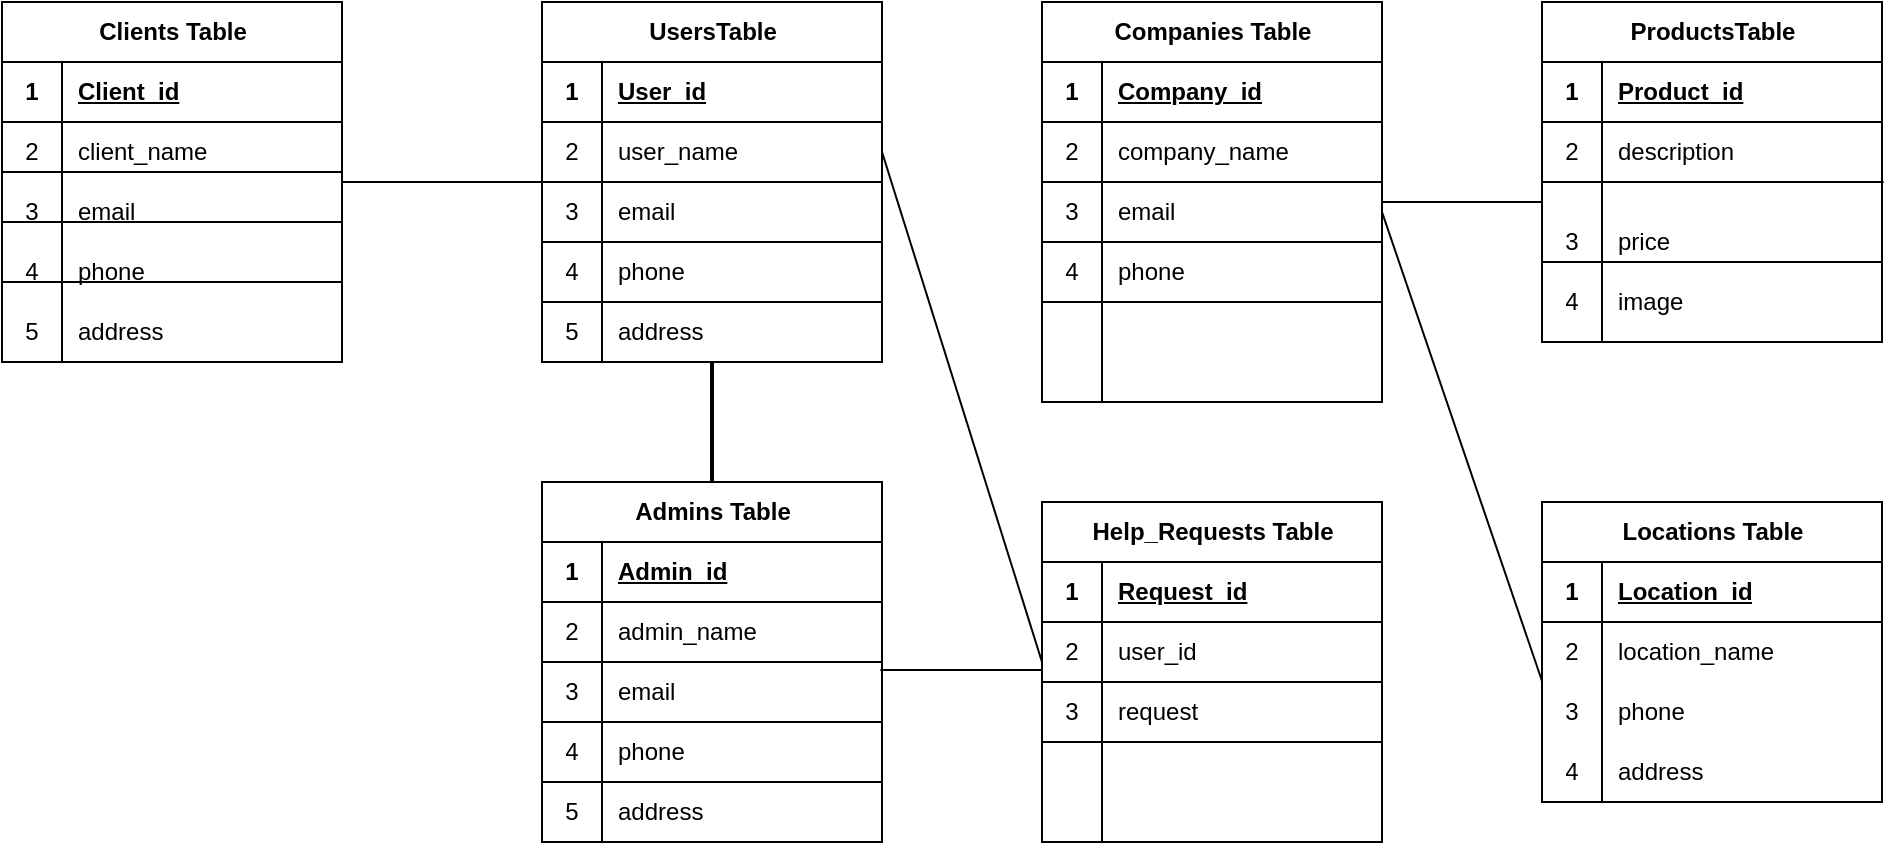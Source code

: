<mxfile version="22.0.6" type="github">
  <diagram name="Страница — 1" id="UY4zpaeCO8SnralFT94q">
    <mxGraphModel dx="1313" dy="749" grid="1" gridSize="10" guides="1" tooltips="1" connect="1" arrows="1" fold="1" page="1" pageScale="1" pageWidth="827" pageHeight="1169" math="0" shadow="0">
      <root>
        <mxCell id="0" />
        <mxCell id="1" parent="0" />
        <mxCell id="X1cBMWsxXET-XIEoxgy_-2" value="Clients Table" style="shape=table;startSize=30;container=1;collapsible=1;childLayout=tableLayout;fixedRows=1;rowLines=0;fontStyle=1;align=center;resizeLast=1;html=1;" parent="1" vertex="1">
          <mxGeometry x="90" y="120" width="170" height="180" as="geometry" />
        </mxCell>
        <mxCell id="X1cBMWsxXET-XIEoxgy_-3" value="" style="shape=tableRow;horizontal=0;startSize=0;swimlaneHead=0;swimlaneBody=0;fillColor=none;collapsible=0;dropTarget=0;points=[[0,0.5],[1,0.5]];portConstraint=eastwest;top=0;left=0;right=0;bottom=1;" parent="X1cBMWsxXET-XIEoxgy_-2" vertex="1">
          <mxGeometry y="30" width="170" height="30" as="geometry" />
        </mxCell>
        <mxCell id="X1cBMWsxXET-XIEoxgy_-4" value="1" style="shape=partialRectangle;connectable=0;fillColor=none;top=0;left=0;bottom=0;right=0;fontStyle=1;overflow=hidden;whiteSpace=wrap;html=1;" parent="X1cBMWsxXET-XIEoxgy_-3" vertex="1">
          <mxGeometry width="30" height="30" as="geometry">
            <mxRectangle width="30" height="30" as="alternateBounds" />
          </mxGeometry>
        </mxCell>
        <mxCell id="X1cBMWsxXET-XIEoxgy_-5" value="Client_id" style="shape=partialRectangle;connectable=0;fillColor=none;top=0;left=0;bottom=0;right=0;align=left;spacingLeft=6;fontStyle=5;overflow=hidden;whiteSpace=wrap;html=1;" parent="X1cBMWsxXET-XIEoxgy_-3" vertex="1">
          <mxGeometry x="30" width="140" height="30" as="geometry">
            <mxRectangle width="140" height="30" as="alternateBounds" />
          </mxGeometry>
        </mxCell>
        <mxCell id="X1cBMWsxXET-XIEoxgy_-6" value="" style="shape=tableRow;horizontal=0;startSize=0;swimlaneHead=0;swimlaneBody=0;fillColor=none;collapsible=0;dropTarget=0;points=[[0,0.5],[1,0.5]];portConstraint=eastwest;top=0;left=0;right=0;bottom=0;" parent="X1cBMWsxXET-XIEoxgy_-2" vertex="1">
          <mxGeometry y="60" width="170" height="30" as="geometry" />
        </mxCell>
        <mxCell id="X1cBMWsxXET-XIEoxgy_-7" value="2" style="shape=partialRectangle;connectable=0;fillColor=none;top=0;left=0;bottom=0;right=0;editable=1;overflow=hidden;whiteSpace=wrap;html=1;" parent="X1cBMWsxXET-XIEoxgy_-6" vertex="1">
          <mxGeometry width="30" height="30" as="geometry">
            <mxRectangle width="30" height="30" as="alternateBounds" />
          </mxGeometry>
        </mxCell>
        <mxCell id="X1cBMWsxXET-XIEoxgy_-8" value="client_name" style="shape=partialRectangle;connectable=0;fillColor=none;top=0;left=0;bottom=0;right=0;align=left;spacingLeft=6;overflow=hidden;whiteSpace=wrap;html=1;" parent="X1cBMWsxXET-XIEoxgy_-6" vertex="1">
          <mxGeometry x="30" width="140" height="30" as="geometry">
            <mxRectangle width="140" height="30" as="alternateBounds" />
          </mxGeometry>
        </mxCell>
        <mxCell id="X1cBMWsxXET-XIEoxgy_-9" value="" style="shape=tableRow;horizontal=0;startSize=0;swimlaneHead=0;swimlaneBody=0;fillColor=none;collapsible=0;dropTarget=0;points=[[0,0.5],[1,0.5]];portConstraint=eastwest;top=0;left=0;right=0;bottom=0;" parent="X1cBMWsxXET-XIEoxgy_-2" vertex="1">
          <mxGeometry y="90" width="170" height="30" as="geometry" />
        </mxCell>
        <mxCell id="X1cBMWsxXET-XIEoxgy_-10" value="3" style="shape=partialRectangle;connectable=0;fillColor=none;top=0;left=0;bottom=0;right=0;editable=1;overflow=hidden;whiteSpace=wrap;html=1;" parent="X1cBMWsxXET-XIEoxgy_-9" vertex="1">
          <mxGeometry width="30" height="30" as="geometry">
            <mxRectangle width="30" height="30" as="alternateBounds" />
          </mxGeometry>
        </mxCell>
        <mxCell id="X1cBMWsxXET-XIEoxgy_-11" value="email" style="shape=partialRectangle;connectable=0;fillColor=none;top=0;left=0;bottom=0;right=0;align=left;spacingLeft=6;overflow=hidden;whiteSpace=wrap;html=1;" parent="X1cBMWsxXET-XIEoxgy_-9" vertex="1">
          <mxGeometry x="30" width="140" height="30" as="geometry">
            <mxRectangle width="140" height="30" as="alternateBounds" />
          </mxGeometry>
        </mxCell>
        <mxCell id="X1cBMWsxXET-XIEoxgy_-12" value="" style="shape=tableRow;horizontal=0;startSize=0;swimlaneHead=0;swimlaneBody=0;fillColor=none;collapsible=0;dropTarget=0;points=[[0,0.5],[1,0.5]];portConstraint=eastwest;top=0;left=0;right=0;bottom=0;" parent="X1cBMWsxXET-XIEoxgy_-2" vertex="1">
          <mxGeometry y="120" width="170" height="30" as="geometry" />
        </mxCell>
        <mxCell id="X1cBMWsxXET-XIEoxgy_-13" value="4" style="shape=partialRectangle;connectable=0;fillColor=none;top=0;left=0;bottom=0;right=0;editable=1;overflow=hidden;whiteSpace=wrap;html=1;" parent="X1cBMWsxXET-XIEoxgy_-12" vertex="1">
          <mxGeometry width="30" height="30" as="geometry">
            <mxRectangle width="30" height="30" as="alternateBounds" />
          </mxGeometry>
        </mxCell>
        <mxCell id="X1cBMWsxXET-XIEoxgy_-14" value="phone" style="shape=partialRectangle;connectable=0;fillColor=none;top=0;left=0;bottom=0;right=0;align=left;spacingLeft=6;overflow=hidden;whiteSpace=wrap;html=1;" parent="X1cBMWsxXET-XIEoxgy_-12" vertex="1">
          <mxGeometry x="30" width="140" height="30" as="geometry">
            <mxRectangle width="140" height="30" as="alternateBounds" />
          </mxGeometry>
        </mxCell>
        <mxCell id="X1cBMWsxXET-XIEoxgy_-27" value="" style="shape=tableRow;horizontal=0;startSize=0;swimlaneHead=0;swimlaneBody=0;fillColor=none;collapsible=0;dropTarget=0;points=[[0,0.5],[1,0.5]];portConstraint=eastwest;top=0;left=0;right=0;bottom=0;" parent="X1cBMWsxXET-XIEoxgy_-2" vertex="1">
          <mxGeometry y="150" width="170" height="30" as="geometry" />
        </mxCell>
        <mxCell id="X1cBMWsxXET-XIEoxgy_-28" value="5" style="shape=partialRectangle;connectable=0;fillColor=none;top=0;left=0;bottom=0;right=0;editable=1;overflow=hidden;whiteSpace=wrap;html=1;" parent="X1cBMWsxXET-XIEoxgy_-27" vertex="1">
          <mxGeometry width="30" height="30" as="geometry">
            <mxRectangle width="30" height="30" as="alternateBounds" />
          </mxGeometry>
        </mxCell>
        <mxCell id="X1cBMWsxXET-XIEoxgy_-29" value="address" style="shape=partialRectangle;connectable=0;fillColor=none;top=0;left=0;bottom=0;right=0;align=left;spacingLeft=6;overflow=hidden;whiteSpace=wrap;html=1;" parent="X1cBMWsxXET-XIEoxgy_-27" vertex="1">
          <mxGeometry x="30" width="140" height="30" as="geometry">
            <mxRectangle width="140" height="30" as="alternateBounds" />
          </mxGeometry>
        </mxCell>
        <mxCell id="X1cBMWsxXET-XIEoxgy_-15" value="" style="line;strokeWidth=1;rotatable=0;dashed=0;labelPosition=right;align=left;verticalAlign=middle;spacingTop=0;spacingLeft=6;points=[];portConstraint=eastwest;" parent="1" vertex="1">
          <mxGeometry x="90" y="200" width="170" height="10" as="geometry" />
        </mxCell>
        <mxCell id="X1cBMWsxXET-XIEoxgy_-23" value="" style="endArrow=none;html=1;rounded=0;" parent="1" edge="1">
          <mxGeometry relative="1" as="geometry">
            <mxPoint x="90" y="230" as="sourcePoint" />
            <mxPoint x="260" y="230" as="targetPoint" />
          </mxGeometry>
        </mxCell>
        <mxCell id="X1cBMWsxXET-XIEoxgy_-25" value="" style="endArrow=none;html=1;rounded=0;" parent="1" edge="1">
          <mxGeometry relative="1" as="geometry">
            <mxPoint x="90" y="260" as="sourcePoint" />
            <mxPoint x="260" y="260" as="targetPoint" />
          </mxGeometry>
        </mxCell>
        <mxCell id="X1cBMWsxXET-XIEoxgy_-30" value="UsersTable" style="shape=table;startSize=30;container=1;collapsible=1;childLayout=tableLayout;fixedRows=1;rowLines=0;fontStyle=1;align=center;resizeLast=1;html=1;" parent="1" vertex="1">
          <mxGeometry x="360" y="120" width="170" height="180" as="geometry" />
        </mxCell>
        <mxCell id="X1cBMWsxXET-XIEoxgy_-31" value="" style="shape=tableRow;horizontal=0;startSize=0;swimlaneHead=0;swimlaneBody=0;fillColor=none;collapsible=0;dropTarget=0;points=[[0,0.5],[1,0.5]];portConstraint=eastwest;top=0;left=0;right=0;bottom=1;" parent="X1cBMWsxXET-XIEoxgy_-30" vertex="1">
          <mxGeometry y="30" width="170" height="30" as="geometry" />
        </mxCell>
        <mxCell id="X1cBMWsxXET-XIEoxgy_-32" value="1" style="shape=partialRectangle;connectable=0;fillColor=none;top=0;left=0;bottom=0;right=0;fontStyle=1;overflow=hidden;whiteSpace=wrap;html=1;" parent="X1cBMWsxXET-XIEoxgy_-31" vertex="1">
          <mxGeometry width="30" height="30" as="geometry">
            <mxRectangle width="30" height="30" as="alternateBounds" />
          </mxGeometry>
        </mxCell>
        <mxCell id="X1cBMWsxXET-XIEoxgy_-33" value="User_id" style="shape=partialRectangle;connectable=0;fillColor=none;top=0;left=0;bottom=0;right=0;align=left;spacingLeft=6;fontStyle=5;overflow=hidden;whiteSpace=wrap;html=1;" parent="X1cBMWsxXET-XIEoxgy_-31" vertex="1">
          <mxGeometry x="30" width="140" height="30" as="geometry">
            <mxRectangle width="140" height="30" as="alternateBounds" />
          </mxGeometry>
        </mxCell>
        <mxCell id="X1cBMWsxXET-XIEoxgy_-34" value="" style="shape=tableRow;horizontal=0;startSize=0;swimlaneHead=0;swimlaneBody=0;fillColor=none;collapsible=0;dropTarget=0;points=[[0,0.5],[1,0.5]];portConstraint=eastwest;top=0;left=0;right=0;bottom=0;" parent="X1cBMWsxXET-XIEoxgy_-30" vertex="1">
          <mxGeometry y="60" width="170" height="30" as="geometry" />
        </mxCell>
        <mxCell id="X1cBMWsxXET-XIEoxgy_-35" value="2" style="shape=partialRectangle;connectable=0;fillColor=none;top=0;left=0;bottom=0;right=0;editable=1;overflow=hidden;whiteSpace=wrap;html=1;" parent="X1cBMWsxXET-XIEoxgy_-34" vertex="1">
          <mxGeometry width="30" height="30" as="geometry">
            <mxRectangle width="30" height="30" as="alternateBounds" />
          </mxGeometry>
        </mxCell>
        <mxCell id="X1cBMWsxXET-XIEoxgy_-36" value="user_name" style="shape=partialRectangle;connectable=0;fillColor=none;top=0;left=0;bottom=0;right=0;align=left;spacingLeft=6;overflow=hidden;whiteSpace=wrap;html=1;" parent="X1cBMWsxXET-XIEoxgy_-34" vertex="1">
          <mxGeometry x="30" width="140" height="30" as="geometry">
            <mxRectangle width="140" height="30" as="alternateBounds" />
          </mxGeometry>
        </mxCell>
        <mxCell id="X1cBMWsxXET-XIEoxgy_-37" value="" style="shape=tableRow;horizontal=0;startSize=0;swimlaneHead=0;swimlaneBody=0;fillColor=none;collapsible=0;dropTarget=0;points=[[0,0.5],[1,0.5]];portConstraint=eastwest;top=0;left=0;right=0;bottom=0;" parent="X1cBMWsxXET-XIEoxgy_-30" vertex="1">
          <mxGeometry y="90" width="170" height="30" as="geometry" />
        </mxCell>
        <mxCell id="X1cBMWsxXET-XIEoxgy_-38" value="3" style="shape=partialRectangle;connectable=0;fillColor=none;top=0;left=0;bottom=0;right=0;editable=1;overflow=hidden;whiteSpace=wrap;html=1;" parent="X1cBMWsxXET-XIEoxgy_-37" vertex="1">
          <mxGeometry width="30" height="30" as="geometry">
            <mxRectangle width="30" height="30" as="alternateBounds" />
          </mxGeometry>
        </mxCell>
        <mxCell id="X1cBMWsxXET-XIEoxgy_-39" value="email" style="shape=partialRectangle;connectable=0;fillColor=none;top=0;left=0;bottom=0;right=0;align=left;spacingLeft=6;overflow=hidden;whiteSpace=wrap;html=1;" parent="X1cBMWsxXET-XIEoxgy_-37" vertex="1">
          <mxGeometry x="30" width="140" height="30" as="geometry">
            <mxRectangle width="140" height="30" as="alternateBounds" />
          </mxGeometry>
        </mxCell>
        <mxCell id="X1cBMWsxXET-XIEoxgy_-40" value="" style="shape=tableRow;horizontal=0;startSize=0;swimlaneHead=0;swimlaneBody=0;fillColor=none;collapsible=0;dropTarget=0;points=[[0,0.5],[1,0.5]];portConstraint=eastwest;top=0;left=0;right=0;bottom=0;" parent="X1cBMWsxXET-XIEoxgy_-30" vertex="1">
          <mxGeometry y="120" width="170" height="30" as="geometry" />
        </mxCell>
        <mxCell id="X1cBMWsxXET-XIEoxgy_-41" value="4" style="shape=partialRectangle;connectable=0;fillColor=none;top=0;left=0;bottom=0;right=0;editable=1;overflow=hidden;whiteSpace=wrap;html=1;" parent="X1cBMWsxXET-XIEoxgy_-40" vertex="1">
          <mxGeometry width="30" height="30" as="geometry">
            <mxRectangle width="30" height="30" as="alternateBounds" />
          </mxGeometry>
        </mxCell>
        <mxCell id="X1cBMWsxXET-XIEoxgy_-42" value="phone" style="shape=partialRectangle;connectable=0;fillColor=none;top=0;left=0;bottom=0;right=0;align=left;spacingLeft=6;overflow=hidden;whiteSpace=wrap;html=1;" parent="X1cBMWsxXET-XIEoxgy_-40" vertex="1">
          <mxGeometry x="30" width="140" height="30" as="geometry">
            <mxRectangle width="140" height="30" as="alternateBounds" />
          </mxGeometry>
        </mxCell>
        <mxCell id="X1cBMWsxXET-XIEoxgy_-43" value="" style="shape=tableRow;horizontal=0;startSize=0;swimlaneHead=0;swimlaneBody=0;fillColor=none;collapsible=0;dropTarget=0;points=[[0,0.5],[1,0.5]];portConstraint=eastwest;top=0;left=0;right=0;bottom=0;" parent="X1cBMWsxXET-XIEoxgy_-30" vertex="1">
          <mxGeometry y="150" width="170" height="30" as="geometry" />
        </mxCell>
        <mxCell id="X1cBMWsxXET-XIEoxgy_-44" value="5" style="shape=partialRectangle;connectable=0;fillColor=none;top=0;left=0;bottom=0;right=0;editable=1;overflow=hidden;whiteSpace=wrap;html=1;" parent="X1cBMWsxXET-XIEoxgy_-43" vertex="1">
          <mxGeometry width="30" height="30" as="geometry">
            <mxRectangle width="30" height="30" as="alternateBounds" />
          </mxGeometry>
        </mxCell>
        <mxCell id="X1cBMWsxXET-XIEoxgy_-45" value="address" style="shape=partialRectangle;connectable=0;fillColor=none;top=0;left=0;bottom=0;right=0;align=left;spacingLeft=6;overflow=hidden;whiteSpace=wrap;html=1;" parent="X1cBMWsxXET-XIEoxgy_-43" vertex="1">
          <mxGeometry x="30" width="140" height="30" as="geometry">
            <mxRectangle width="140" height="30" as="alternateBounds" />
          </mxGeometry>
        </mxCell>
        <mxCell id="X1cBMWsxXET-XIEoxgy_-46" value="" style="line;strokeWidth=1;rotatable=0;dashed=0;labelPosition=right;align=left;verticalAlign=middle;spacingTop=0;spacingLeft=6;points=[];portConstraint=eastwest;" parent="1" vertex="1">
          <mxGeometry x="360" y="205" width="170" height="10" as="geometry" />
        </mxCell>
        <mxCell id="X1cBMWsxXET-XIEoxgy_-47" value="" style="endArrow=none;html=1;rounded=0;" parent="1" edge="1">
          <mxGeometry relative="1" as="geometry">
            <mxPoint x="360" y="240" as="sourcePoint" />
            <mxPoint x="530" y="240" as="targetPoint" />
          </mxGeometry>
        </mxCell>
        <mxCell id="X1cBMWsxXET-XIEoxgy_-48" value="" style="endArrow=none;html=1;rounded=0;" parent="1" edge="1">
          <mxGeometry relative="1" as="geometry">
            <mxPoint x="360" y="270" as="sourcePoint" />
            <mxPoint x="530" y="270" as="targetPoint" />
          </mxGeometry>
        </mxCell>
        <mxCell id="X1cBMWsxXET-XIEoxgy_-51" value="Companies Table" style="shape=table;startSize=30;container=1;collapsible=1;childLayout=tableLayout;fixedRows=1;rowLines=0;fontStyle=1;align=center;resizeLast=1;html=1;" parent="1" vertex="1">
          <mxGeometry x="610" y="120" width="170" height="200" as="geometry" />
        </mxCell>
        <mxCell id="X1cBMWsxXET-XIEoxgy_-52" value="" style="shape=tableRow;horizontal=0;startSize=0;swimlaneHead=0;swimlaneBody=0;fillColor=none;collapsible=0;dropTarget=0;points=[[0,0.5],[1,0.5]];portConstraint=eastwest;top=0;left=0;right=0;bottom=1;" parent="X1cBMWsxXET-XIEoxgy_-51" vertex="1">
          <mxGeometry y="30" width="170" height="30" as="geometry" />
        </mxCell>
        <mxCell id="X1cBMWsxXET-XIEoxgy_-53" value="1" style="shape=partialRectangle;connectable=0;fillColor=none;top=0;left=0;bottom=0;right=0;fontStyle=1;overflow=hidden;whiteSpace=wrap;html=1;" parent="X1cBMWsxXET-XIEoxgy_-52" vertex="1">
          <mxGeometry width="30" height="30" as="geometry">
            <mxRectangle width="30" height="30" as="alternateBounds" />
          </mxGeometry>
        </mxCell>
        <mxCell id="X1cBMWsxXET-XIEoxgy_-54" value="Company_id" style="shape=partialRectangle;connectable=0;fillColor=none;top=0;left=0;bottom=0;right=0;align=left;spacingLeft=6;fontStyle=5;overflow=hidden;whiteSpace=wrap;html=1;" parent="X1cBMWsxXET-XIEoxgy_-52" vertex="1">
          <mxGeometry x="30" width="140" height="30" as="geometry">
            <mxRectangle width="140" height="30" as="alternateBounds" />
          </mxGeometry>
        </mxCell>
        <mxCell id="X1cBMWsxXET-XIEoxgy_-55" value="" style="shape=tableRow;horizontal=0;startSize=0;swimlaneHead=0;swimlaneBody=0;fillColor=none;collapsible=0;dropTarget=0;points=[[0,0.5],[1,0.5]];portConstraint=eastwest;top=0;left=0;right=0;bottom=0;" parent="X1cBMWsxXET-XIEoxgy_-51" vertex="1">
          <mxGeometry y="60" width="170" height="30" as="geometry" />
        </mxCell>
        <mxCell id="X1cBMWsxXET-XIEoxgy_-56" value="2" style="shape=partialRectangle;connectable=0;fillColor=none;top=0;left=0;bottom=0;right=0;editable=1;overflow=hidden;whiteSpace=wrap;html=1;" parent="X1cBMWsxXET-XIEoxgy_-55" vertex="1">
          <mxGeometry width="30" height="30" as="geometry">
            <mxRectangle width="30" height="30" as="alternateBounds" />
          </mxGeometry>
        </mxCell>
        <mxCell id="X1cBMWsxXET-XIEoxgy_-57" value="company_name" style="shape=partialRectangle;connectable=0;fillColor=none;top=0;left=0;bottom=0;right=0;align=left;spacingLeft=6;overflow=hidden;whiteSpace=wrap;html=1;" parent="X1cBMWsxXET-XIEoxgy_-55" vertex="1">
          <mxGeometry x="30" width="140" height="30" as="geometry">
            <mxRectangle width="140" height="30" as="alternateBounds" />
          </mxGeometry>
        </mxCell>
        <mxCell id="X1cBMWsxXET-XIEoxgy_-58" value="" style="shape=tableRow;horizontal=0;startSize=0;swimlaneHead=0;swimlaneBody=0;fillColor=none;collapsible=0;dropTarget=0;points=[[0,0.5],[1,0.5]];portConstraint=eastwest;top=0;left=0;right=0;bottom=0;" parent="X1cBMWsxXET-XIEoxgy_-51" vertex="1">
          <mxGeometry y="90" width="170" height="30" as="geometry" />
        </mxCell>
        <mxCell id="X1cBMWsxXET-XIEoxgy_-59" value="3" style="shape=partialRectangle;connectable=0;fillColor=none;top=0;left=0;bottom=0;right=0;editable=1;overflow=hidden;whiteSpace=wrap;html=1;" parent="X1cBMWsxXET-XIEoxgy_-58" vertex="1">
          <mxGeometry width="30" height="30" as="geometry">
            <mxRectangle width="30" height="30" as="alternateBounds" />
          </mxGeometry>
        </mxCell>
        <mxCell id="X1cBMWsxXET-XIEoxgy_-60" value="email" style="shape=partialRectangle;connectable=0;fillColor=none;top=0;left=0;bottom=0;right=0;align=left;spacingLeft=6;overflow=hidden;whiteSpace=wrap;html=1;" parent="X1cBMWsxXET-XIEoxgy_-58" vertex="1">
          <mxGeometry x="30" width="140" height="30" as="geometry">
            <mxRectangle width="140" height="30" as="alternateBounds" />
          </mxGeometry>
        </mxCell>
        <mxCell id="X1cBMWsxXET-XIEoxgy_-61" value="" style="shape=tableRow;horizontal=0;startSize=0;swimlaneHead=0;swimlaneBody=0;fillColor=none;collapsible=0;dropTarget=0;points=[[0,0.5],[1,0.5]];portConstraint=eastwest;top=0;left=0;right=0;bottom=0;" parent="X1cBMWsxXET-XIEoxgy_-51" vertex="1">
          <mxGeometry y="120" width="170" height="30" as="geometry" />
        </mxCell>
        <mxCell id="X1cBMWsxXET-XIEoxgy_-62" value="4" style="shape=partialRectangle;connectable=0;fillColor=none;top=0;left=0;bottom=0;right=0;editable=1;overflow=hidden;whiteSpace=wrap;html=1;" parent="X1cBMWsxXET-XIEoxgy_-61" vertex="1">
          <mxGeometry width="30" height="30" as="geometry">
            <mxRectangle width="30" height="30" as="alternateBounds" />
          </mxGeometry>
        </mxCell>
        <mxCell id="X1cBMWsxXET-XIEoxgy_-63" value="phone" style="shape=partialRectangle;connectable=0;fillColor=none;top=0;left=0;bottom=0;right=0;align=left;spacingLeft=6;overflow=hidden;whiteSpace=wrap;html=1;" parent="X1cBMWsxXET-XIEoxgy_-61" vertex="1">
          <mxGeometry x="30" width="140" height="30" as="geometry">
            <mxRectangle width="140" height="30" as="alternateBounds" />
          </mxGeometry>
        </mxCell>
        <mxCell id="X1cBMWsxXET-XIEoxgy_-64" value="" style="shape=tableRow;horizontal=0;startSize=0;swimlaneHead=0;swimlaneBody=0;fillColor=none;collapsible=0;dropTarget=0;points=[[0,0.5],[1,0.5]];portConstraint=eastwest;top=0;left=0;right=0;bottom=0;" parent="X1cBMWsxXET-XIEoxgy_-51" vertex="1">
          <mxGeometry y="150" width="170" height="30" as="geometry" />
        </mxCell>
        <mxCell id="X1cBMWsxXET-XIEoxgy_-65" value="" style="shape=partialRectangle;connectable=0;fillColor=none;top=0;left=0;bottom=0;right=0;editable=1;overflow=hidden;whiteSpace=wrap;html=1;" parent="X1cBMWsxXET-XIEoxgy_-64" vertex="1">
          <mxGeometry width="30" height="30" as="geometry">
            <mxRectangle width="30" height="30" as="alternateBounds" />
          </mxGeometry>
        </mxCell>
        <mxCell id="X1cBMWsxXET-XIEoxgy_-66" value="" style="shape=partialRectangle;connectable=0;fillColor=none;top=0;left=0;bottom=0;right=0;align=left;spacingLeft=6;overflow=hidden;whiteSpace=wrap;html=1;" parent="X1cBMWsxXET-XIEoxgy_-64" vertex="1">
          <mxGeometry x="30" width="140" height="30" as="geometry">
            <mxRectangle width="140" height="30" as="alternateBounds" />
          </mxGeometry>
        </mxCell>
        <mxCell id="X1cBMWsxXET-XIEoxgy_-117" value="" style="shape=tableRow;horizontal=0;startSize=0;swimlaneHead=0;swimlaneBody=0;fillColor=none;collapsible=0;dropTarget=0;points=[[0,0.5],[1,0.5]];portConstraint=eastwest;top=0;left=0;right=0;bottom=0;" parent="X1cBMWsxXET-XIEoxgy_-51" vertex="1">
          <mxGeometry y="180" width="170" height="20" as="geometry" />
        </mxCell>
        <mxCell id="X1cBMWsxXET-XIEoxgy_-118" value="" style="shape=partialRectangle;connectable=0;fillColor=none;top=0;left=0;bottom=0;right=0;editable=1;overflow=hidden;whiteSpace=wrap;html=1;" parent="X1cBMWsxXET-XIEoxgy_-117" vertex="1">
          <mxGeometry width="30" height="20" as="geometry">
            <mxRectangle width="30" height="20" as="alternateBounds" />
          </mxGeometry>
        </mxCell>
        <mxCell id="X1cBMWsxXET-XIEoxgy_-119" value="" style="shape=partialRectangle;connectable=0;fillColor=none;top=0;left=0;bottom=0;right=0;align=left;spacingLeft=6;overflow=hidden;whiteSpace=wrap;html=1;" parent="X1cBMWsxXET-XIEoxgy_-117" vertex="1">
          <mxGeometry x="30" width="140" height="20" as="geometry">
            <mxRectangle width="140" height="20" as="alternateBounds" />
          </mxGeometry>
        </mxCell>
        <mxCell id="X1cBMWsxXET-XIEoxgy_-67" value="" style="line;strokeWidth=1;rotatable=0;dashed=0;labelPosition=right;align=left;verticalAlign=middle;spacingTop=0;spacingLeft=6;points=[];portConstraint=eastwest;" parent="1" vertex="1">
          <mxGeometry x="610" y="205" width="170" height="10" as="geometry" />
        </mxCell>
        <mxCell id="X1cBMWsxXET-XIEoxgy_-68" value="" style="endArrow=none;html=1;rounded=0;" parent="1" edge="1">
          <mxGeometry relative="1" as="geometry">
            <mxPoint x="610" y="240" as="sourcePoint" />
            <mxPoint x="780" y="240" as="targetPoint" />
          </mxGeometry>
        </mxCell>
        <mxCell id="X1cBMWsxXET-XIEoxgy_-69" value="" style="endArrow=none;html=1;rounded=0;" parent="1" edge="1">
          <mxGeometry relative="1" as="geometry">
            <mxPoint x="610" y="270" as="sourcePoint" />
            <mxPoint x="780" y="270" as="targetPoint" />
          </mxGeometry>
        </mxCell>
        <mxCell id="X1cBMWsxXET-XIEoxgy_-128" value="Admins Table" style="shape=table;startSize=30;container=1;collapsible=1;childLayout=tableLayout;fixedRows=1;rowLines=0;fontStyle=1;align=center;resizeLast=1;html=1;" parent="1" vertex="1">
          <mxGeometry x="360" y="360" width="170" height="180" as="geometry" />
        </mxCell>
        <mxCell id="X1cBMWsxXET-XIEoxgy_-129" value="" style="shape=tableRow;horizontal=0;startSize=0;swimlaneHead=0;swimlaneBody=0;fillColor=none;collapsible=0;dropTarget=0;points=[[0,0.5],[1,0.5]];portConstraint=eastwest;top=0;left=0;right=0;bottom=1;" parent="X1cBMWsxXET-XIEoxgy_-128" vertex="1">
          <mxGeometry y="30" width="170" height="30" as="geometry" />
        </mxCell>
        <mxCell id="X1cBMWsxXET-XIEoxgy_-130" value="1" style="shape=partialRectangle;connectable=0;fillColor=none;top=0;left=0;bottom=0;right=0;fontStyle=1;overflow=hidden;whiteSpace=wrap;html=1;" parent="X1cBMWsxXET-XIEoxgy_-129" vertex="1">
          <mxGeometry width="30" height="30" as="geometry">
            <mxRectangle width="30" height="30" as="alternateBounds" />
          </mxGeometry>
        </mxCell>
        <mxCell id="X1cBMWsxXET-XIEoxgy_-131" value="Admin_id" style="shape=partialRectangle;connectable=0;fillColor=none;top=0;left=0;bottom=0;right=0;align=left;spacingLeft=6;fontStyle=5;overflow=hidden;whiteSpace=wrap;html=1;" parent="X1cBMWsxXET-XIEoxgy_-129" vertex="1">
          <mxGeometry x="30" width="140" height="30" as="geometry">
            <mxRectangle width="140" height="30" as="alternateBounds" />
          </mxGeometry>
        </mxCell>
        <mxCell id="X1cBMWsxXET-XIEoxgy_-132" value="" style="shape=tableRow;horizontal=0;startSize=0;swimlaneHead=0;swimlaneBody=0;fillColor=none;collapsible=0;dropTarget=0;points=[[0,0.5],[1,0.5]];portConstraint=eastwest;top=0;left=0;right=0;bottom=0;" parent="X1cBMWsxXET-XIEoxgy_-128" vertex="1">
          <mxGeometry y="60" width="170" height="30" as="geometry" />
        </mxCell>
        <mxCell id="X1cBMWsxXET-XIEoxgy_-133" value="2" style="shape=partialRectangle;connectable=0;fillColor=none;top=0;left=0;bottom=0;right=0;editable=1;overflow=hidden;whiteSpace=wrap;html=1;" parent="X1cBMWsxXET-XIEoxgy_-132" vertex="1">
          <mxGeometry width="30" height="30" as="geometry">
            <mxRectangle width="30" height="30" as="alternateBounds" />
          </mxGeometry>
        </mxCell>
        <mxCell id="X1cBMWsxXET-XIEoxgy_-134" value="admin_name" style="shape=partialRectangle;connectable=0;fillColor=none;top=0;left=0;bottom=0;right=0;align=left;spacingLeft=6;overflow=hidden;whiteSpace=wrap;html=1;" parent="X1cBMWsxXET-XIEoxgy_-132" vertex="1">
          <mxGeometry x="30" width="140" height="30" as="geometry">
            <mxRectangle width="140" height="30" as="alternateBounds" />
          </mxGeometry>
        </mxCell>
        <mxCell id="X1cBMWsxXET-XIEoxgy_-135" value="" style="shape=tableRow;horizontal=0;startSize=0;swimlaneHead=0;swimlaneBody=0;fillColor=none;collapsible=0;dropTarget=0;points=[[0,0.5],[1,0.5]];portConstraint=eastwest;top=0;left=0;right=0;bottom=0;" parent="X1cBMWsxXET-XIEoxgy_-128" vertex="1">
          <mxGeometry y="90" width="170" height="30" as="geometry" />
        </mxCell>
        <mxCell id="X1cBMWsxXET-XIEoxgy_-136" value="3" style="shape=partialRectangle;connectable=0;fillColor=none;top=0;left=0;bottom=0;right=0;editable=1;overflow=hidden;whiteSpace=wrap;html=1;" parent="X1cBMWsxXET-XIEoxgy_-135" vertex="1">
          <mxGeometry width="30" height="30" as="geometry">
            <mxRectangle width="30" height="30" as="alternateBounds" />
          </mxGeometry>
        </mxCell>
        <mxCell id="X1cBMWsxXET-XIEoxgy_-137" value="email" style="shape=partialRectangle;connectable=0;fillColor=none;top=0;left=0;bottom=0;right=0;align=left;spacingLeft=6;overflow=hidden;whiteSpace=wrap;html=1;" parent="X1cBMWsxXET-XIEoxgy_-135" vertex="1">
          <mxGeometry x="30" width="140" height="30" as="geometry">
            <mxRectangle width="140" height="30" as="alternateBounds" />
          </mxGeometry>
        </mxCell>
        <mxCell id="X1cBMWsxXET-XIEoxgy_-138" value="" style="shape=tableRow;horizontal=0;startSize=0;swimlaneHead=0;swimlaneBody=0;fillColor=none;collapsible=0;dropTarget=0;points=[[0,0.5],[1,0.5]];portConstraint=eastwest;top=0;left=0;right=0;bottom=0;" parent="X1cBMWsxXET-XIEoxgy_-128" vertex="1">
          <mxGeometry y="120" width="170" height="30" as="geometry" />
        </mxCell>
        <mxCell id="X1cBMWsxXET-XIEoxgy_-139" value="4" style="shape=partialRectangle;connectable=0;fillColor=none;top=0;left=0;bottom=0;right=0;editable=1;overflow=hidden;whiteSpace=wrap;html=1;" parent="X1cBMWsxXET-XIEoxgy_-138" vertex="1">
          <mxGeometry width="30" height="30" as="geometry">
            <mxRectangle width="30" height="30" as="alternateBounds" />
          </mxGeometry>
        </mxCell>
        <mxCell id="X1cBMWsxXET-XIEoxgy_-140" value="phone" style="shape=partialRectangle;connectable=0;fillColor=none;top=0;left=0;bottom=0;right=0;align=left;spacingLeft=6;overflow=hidden;whiteSpace=wrap;html=1;" parent="X1cBMWsxXET-XIEoxgy_-138" vertex="1">
          <mxGeometry x="30" width="140" height="30" as="geometry">
            <mxRectangle width="140" height="30" as="alternateBounds" />
          </mxGeometry>
        </mxCell>
        <mxCell id="X1cBMWsxXET-XIEoxgy_-141" value="" style="shape=tableRow;horizontal=0;startSize=0;swimlaneHead=0;swimlaneBody=0;fillColor=none;collapsible=0;dropTarget=0;points=[[0,0.5],[1,0.5]];portConstraint=eastwest;top=0;left=0;right=0;bottom=0;" parent="X1cBMWsxXET-XIEoxgy_-128" vertex="1">
          <mxGeometry y="150" width="170" height="30" as="geometry" />
        </mxCell>
        <mxCell id="X1cBMWsxXET-XIEoxgy_-142" value="5" style="shape=partialRectangle;connectable=0;fillColor=none;top=0;left=0;bottom=0;right=0;editable=1;overflow=hidden;whiteSpace=wrap;html=1;" parent="X1cBMWsxXET-XIEoxgy_-141" vertex="1">
          <mxGeometry width="30" height="30" as="geometry">
            <mxRectangle width="30" height="30" as="alternateBounds" />
          </mxGeometry>
        </mxCell>
        <mxCell id="X1cBMWsxXET-XIEoxgy_-143" value="address" style="shape=partialRectangle;connectable=0;fillColor=none;top=0;left=0;bottom=0;right=0;align=left;spacingLeft=6;overflow=hidden;whiteSpace=wrap;html=1;" parent="X1cBMWsxXET-XIEoxgy_-141" vertex="1">
          <mxGeometry x="30" width="140" height="30" as="geometry">
            <mxRectangle width="140" height="30" as="alternateBounds" />
          </mxGeometry>
        </mxCell>
        <mxCell id="X1cBMWsxXET-XIEoxgy_-144" value="" style="line;strokeWidth=1;rotatable=0;dashed=0;labelPosition=right;align=left;verticalAlign=middle;spacingTop=0;spacingLeft=6;points=[];portConstraint=eastwest;" parent="1" vertex="1">
          <mxGeometry x="360" y="445" width="170" height="10" as="geometry" />
        </mxCell>
        <mxCell id="X1cBMWsxXET-XIEoxgy_-145" value="" style="endArrow=none;html=1;rounded=0;" parent="1" edge="1">
          <mxGeometry relative="1" as="geometry">
            <mxPoint x="360" y="480" as="sourcePoint" />
            <mxPoint x="530" y="480" as="targetPoint" />
            <Array as="points">
              <mxPoint x="430" y="480" />
            </Array>
          </mxGeometry>
        </mxCell>
        <mxCell id="X1cBMWsxXET-XIEoxgy_-146" value="" style="endArrow=none;html=1;rounded=0;" parent="1" edge="1">
          <mxGeometry relative="1" as="geometry">
            <mxPoint x="360" y="510" as="sourcePoint" />
            <mxPoint x="530" y="510" as="targetPoint" />
          </mxGeometry>
        </mxCell>
        <mxCell id="X1cBMWsxXET-XIEoxgy_-147" value="" style="line;strokeWidth=2;direction=south;html=1;" parent="1" vertex="1">
          <mxGeometry x="440" y="300" width="10" height="60" as="geometry" />
        </mxCell>
        <mxCell id="X1cBMWsxXET-XIEoxgy_-148" value="Help_Requests Table" style="shape=table;startSize=30;container=1;collapsible=1;childLayout=tableLayout;fixedRows=1;rowLines=0;fontStyle=1;align=center;resizeLast=1;html=1;" parent="1" vertex="1">
          <mxGeometry x="610" y="370" width="170" height="170" as="geometry" />
        </mxCell>
        <mxCell id="X1cBMWsxXET-XIEoxgy_-149" value="" style="shape=tableRow;horizontal=0;startSize=0;swimlaneHead=0;swimlaneBody=0;fillColor=none;collapsible=0;dropTarget=0;points=[[0,0.5],[1,0.5]];portConstraint=eastwest;top=0;left=0;right=0;bottom=1;" parent="X1cBMWsxXET-XIEoxgy_-148" vertex="1">
          <mxGeometry y="30" width="170" height="30" as="geometry" />
        </mxCell>
        <mxCell id="X1cBMWsxXET-XIEoxgy_-150" value="1" style="shape=partialRectangle;connectable=0;fillColor=none;top=0;left=0;bottom=0;right=0;fontStyle=1;overflow=hidden;whiteSpace=wrap;html=1;" parent="X1cBMWsxXET-XIEoxgy_-149" vertex="1">
          <mxGeometry width="30" height="30" as="geometry">
            <mxRectangle width="30" height="30" as="alternateBounds" />
          </mxGeometry>
        </mxCell>
        <mxCell id="X1cBMWsxXET-XIEoxgy_-151" value="Request_id" style="shape=partialRectangle;connectable=0;fillColor=none;top=0;left=0;bottom=0;right=0;align=left;spacingLeft=6;fontStyle=5;overflow=hidden;whiteSpace=wrap;html=1;" parent="X1cBMWsxXET-XIEoxgy_-149" vertex="1">
          <mxGeometry x="30" width="140" height="30" as="geometry">
            <mxRectangle width="140" height="30" as="alternateBounds" />
          </mxGeometry>
        </mxCell>
        <mxCell id="X1cBMWsxXET-XIEoxgy_-152" value="" style="shape=tableRow;horizontal=0;startSize=0;swimlaneHead=0;swimlaneBody=0;fillColor=none;collapsible=0;dropTarget=0;points=[[0,0.5],[1,0.5]];portConstraint=eastwest;top=0;left=0;right=0;bottom=0;" parent="X1cBMWsxXET-XIEoxgy_-148" vertex="1">
          <mxGeometry y="60" width="170" height="30" as="geometry" />
        </mxCell>
        <mxCell id="X1cBMWsxXET-XIEoxgy_-153" value="2" style="shape=partialRectangle;connectable=0;fillColor=none;top=0;left=0;bottom=0;right=0;editable=1;overflow=hidden;whiteSpace=wrap;html=1;" parent="X1cBMWsxXET-XIEoxgy_-152" vertex="1">
          <mxGeometry width="30" height="30" as="geometry">
            <mxRectangle width="30" height="30" as="alternateBounds" />
          </mxGeometry>
        </mxCell>
        <mxCell id="X1cBMWsxXET-XIEoxgy_-154" value="user_id" style="shape=partialRectangle;connectable=0;fillColor=none;top=0;left=0;bottom=0;right=0;align=left;spacingLeft=6;overflow=hidden;whiteSpace=wrap;html=1;" parent="X1cBMWsxXET-XIEoxgy_-152" vertex="1">
          <mxGeometry x="30" width="140" height="30" as="geometry">
            <mxRectangle width="140" height="30" as="alternateBounds" />
          </mxGeometry>
        </mxCell>
        <mxCell id="X1cBMWsxXET-XIEoxgy_-155" value="" style="shape=tableRow;horizontal=0;startSize=0;swimlaneHead=0;swimlaneBody=0;fillColor=none;collapsible=0;dropTarget=0;points=[[0,0.5],[1,0.5]];portConstraint=eastwest;top=0;left=0;right=0;bottom=0;" parent="X1cBMWsxXET-XIEoxgy_-148" vertex="1">
          <mxGeometry y="90" width="170" height="30" as="geometry" />
        </mxCell>
        <mxCell id="X1cBMWsxXET-XIEoxgy_-156" value="3" style="shape=partialRectangle;connectable=0;fillColor=none;top=0;left=0;bottom=0;right=0;editable=1;overflow=hidden;whiteSpace=wrap;html=1;" parent="X1cBMWsxXET-XIEoxgy_-155" vertex="1">
          <mxGeometry width="30" height="30" as="geometry">
            <mxRectangle width="30" height="30" as="alternateBounds" />
          </mxGeometry>
        </mxCell>
        <mxCell id="X1cBMWsxXET-XIEoxgy_-157" value="request&amp;nbsp;" style="shape=partialRectangle;connectable=0;fillColor=none;top=0;left=0;bottom=0;right=0;align=left;spacingLeft=6;overflow=hidden;whiteSpace=wrap;html=1;" parent="X1cBMWsxXET-XIEoxgy_-155" vertex="1">
          <mxGeometry x="30" width="140" height="30" as="geometry">
            <mxRectangle width="140" height="30" as="alternateBounds" />
          </mxGeometry>
        </mxCell>
        <mxCell id="X1cBMWsxXET-XIEoxgy_-161" value="" style="shape=tableRow;horizontal=0;startSize=0;swimlaneHead=0;swimlaneBody=0;fillColor=none;collapsible=0;dropTarget=0;points=[[0,0.5],[1,0.5]];portConstraint=eastwest;top=0;left=0;right=0;bottom=0;" parent="X1cBMWsxXET-XIEoxgy_-148" vertex="1">
          <mxGeometry y="120" width="170" height="20" as="geometry" />
        </mxCell>
        <mxCell id="X1cBMWsxXET-XIEoxgy_-162" value="" style="shape=partialRectangle;connectable=0;fillColor=none;top=0;left=0;bottom=0;right=0;editable=1;overflow=hidden;whiteSpace=wrap;html=1;" parent="X1cBMWsxXET-XIEoxgy_-161" vertex="1">
          <mxGeometry width="30" height="20" as="geometry">
            <mxRectangle width="30" height="20" as="alternateBounds" />
          </mxGeometry>
        </mxCell>
        <mxCell id="X1cBMWsxXET-XIEoxgy_-163" value="" style="shape=partialRectangle;connectable=0;fillColor=none;top=0;left=0;bottom=0;right=0;align=left;spacingLeft=6;overflow=hidden;whiteSpace=wrap;html=1;" parent="X1cBMWsxXET-XIEoxgy_-161" vertex="1">
          <mxGeometry x="30" width="140" height="20" as="geometry">
            <mxRectangle width="140" height="20" as="alternateBounds" />
          </mxGeometry>
        </mxCell>
        <mxCell id="X1cBMWsxXET-XIEoxgy_-158" value="" style="shape=tableRow;horizontal=0;startSize=0;swimlaneHead=0;swimlaneBody=0;fillColor=none;collapsible=0;dropTarget=0;points=[[0,0.5],[1,0.5]];portConstraint=eastwest;top=0;left=0;right=0;bottom=0;" parent="X1cBMWsxXET-XIEoxgy_-148" vertex="1">
          <mxGeometry y="140" width="170" height="30" as="geometry" />
        </mxCell>
        <mxCell id="X1cBMWsxXET-XIEoxgy_-159" value="" style="shape=partialRectangle;connectable=0;fillColor=none;top=0;left=0;bottom=0;right=0;editable=1;overflow=hidden;whiteSpace=wrap;html=1;" parent="X1cBMWsxXET-XIEoxgy_-158" vertex="1">
          <mxGeometry width="30" height="30" as="geometry">
            <mxRectangle width="30" height="30" as="alternateBounds" />
          </mxGeometry>
        </mxCell>
        <mxCell id="X1cBMWsxXET-XIEoxgy_-160" value="" style="shape=partialRectangle;connectable=0;fillColor=none;top=0;left=0;bottom=0;right=0;align=left;spacingLeft=6;overflow=hidden;whiteSpace=wrap;html=1;" parent="X1cBMWsxXET-XIEoxgy_-158" vertex="1">
          <mxGeometry x="30" width="140" height="30" as="geometry">
            <mxRectangle width="140" height="30" as="alternateBounds" />
          </mxGeometry>
        </mxCell>
        <mxCell id="X1cBMWsxXET-XIEoxgy_-164" value="" style="line;strokeWidth=1;rotatable=0;dashed=0;labelPosition=right;align=left;verticalAlign=middle;spacingTop=0;spacingLeft=6;points=[];portConstraint=eastwest;" parent="1" vertex="1">
          <mxGeometry x="610" y="455" width="170" height="10" as="geometry" />
        </mxCell>
        <mxCell id="X1cBMWsxXET-XIEoxgy_-165" value="" style="endArrow=none;html=1;rounded=0;" parent="1" edge="1">
          <mxGeometry relative="1" as="geometry">
            <mxPoint x="610" y="490" as="sourcePoint" />
            <mxPoint x="780" y="490" as="targetPoint" />
            <Array as="points">
              <mxPoint x="680" y="490" />
            </Array>
          </mxGeometry>
        </mxCell>
        <mxCell id="QqjKNyhQ_Tzu1YfcfS08-1" value="" style="endArrow=none;html=1;rounded=0;fontSize=12;startSize=8;endSize=8;curved=1;exitX=0.995;exitY=0.9;exitDx=0;exitDy=0;exitPerimeter=0;" parent="1" source="X1cBMWsxXET-XIEoxgy_-144" edge="1">
          <mxGeometry relative="1" as="geometry">
            <mxPoint x="480" y="454" as="sourcePoint" />
            <mxPoint x="610" y="454" as="targetPoint" />
          </mxGeometry>
        </mxCell>
        <mxCell id="QqjKNyhQ_Tzu1YfcfS08-2" value="" style="resizable=0;html=1;whiteSpace=wrap;align=right;verticalAlign=bottom;fontSize=16;" parent="QqjKNyhQ_Tzu1YfcfS08-1" connectable="0" vertex="1">
          <mxGeometry x="1" relative="1" as="geometry" />
        </mxCell>
        <mxCell id="QqjKNyhQ_Tzu1YfcfS08-7" value="" style="endArrow=none;html=1;rounded=0;fontSize=12;startSize=8;endSize=8;curved=1;exitX=1;exitY=0.5;exitDx=0;exitDy=0;" parent="1" source="X1cBMWsxXET-XIEoxgy_-34" edge="1">
          <mxGeometry relative="1" as="geometry">
            <mxPoint x="460" y="460" as="sourcePoint" />
            <mxPoint x="610" y="450" as="targetPoint" />
          </mxGeometry>
        </mxCell>
        <mxCell id="QqjKNyhQ_Tzu1YfcfS08-8" value="" style="resizable=0;html=1;whiteSpace=wrap;align=right;verticalAlign=bottom;fontSize=16;" parent="QqjKNyhQ_Tzu1YfcfS08-7" connectable="0" vertex="1">
          <mxGeometry x="1" relative="1" as="geometry" />
        </mxCell>
        <mxCell id="QqjKNyhQ_Tzu1YfcfS08-10" value="ProductsTable" style="shape=table;startSize=30;container=1;collapsible=1;childLayout=tableLayout;fixedRows=1;rowLines=0;fontStyle=1;align=center;resizeLast=1;html=1;" parent="1" vertex="1">
          <mxGeometry x="860" y="120" width="170" height="170" as="geometry" />
        </mxCell>
        <mxCell id="QqjKNyhQ_Tzu1YfcfS08-11" value="" style="shape=tableRow;horizontal=0;startSize=0;swimlaneHead=0;swimlaneBody=0;fillColor=none;collapsible=0;dropTarget=0;points=[[0,0.5],[1,0.5]];portConstraint=eastwest;top=0;left=0;right=0;bottom=1;" parent="QqjKNyhQ_Tzu1YfcfS08-10" vertex="1">
          <mxGeometry y="30" width="170" height="30" as="geometry" />
        </mxCell>
        <mxCell id="QqjKNyhQ_Tzu1YfcfS08-12" value="1" style="shape=partialRectangle;connectable=0;fillColor=none;top=0;left=0;bottom=0;right=0;fontStyle=1;overflow=hidden;whiteSpace=wrap;html=1;" parent="QqjKNyhQ_Tzu1YfcfS08-11" vertex="1">
          <mxGeometry width="30" height="30" as="geometry">
            <mxRectangle width="30" height="30" as="alternateBounds" />
          </mxGeometry>
        </mxCell>
        <mxCell id="QqjKNyhQ_Tzu1YfcfS08-13" value="Product_id" style="shape=partialRectangle;connectable=0;fillColor=none;top=0;left=0;bottom=0;right=0;align=left;spacingLeft=6;fontStyle=5;overflow=hidden;whiteSpace=wrap;html=1;" parent="QqjKNyhQ_Tzu1YfcfS08-11" vertex="1">
          <mxGeometry x="30" width="140" height="30" as="geometry">
            <mxRectangle width="140" height="30" as="alternateBounds" />
          </mxGeometry>
        </mxCell>
        <mxCell id="QqjKNyhQ_Tzu1YfcfS08-14" value="" style="shape=tableRow;horizontal=0;startSize=0;swimlaneHead=0;swimlaneBody=0;fillColor=none;collapsible=0;dropTarget=0;points=[[0,0.5],[1,0.5]];portConstraint=eastwest;top=0;left=0;right=0;bottom=0;" parent="QqjKNyhQ_Tzu1YfcfS08-10" vertex="1">
          <mxGeometry y="60" width="170" height="30" as="geometry" />
        </mxCell>
        <mxCell id="QqjKNyhQ_Tzu1YfcfS08-15" value="2" style="shape=partialRectangle;connectable=0;fillColor=none;top=0;left=0;bottom=0;right=0;editable=1;overflow=hidden;whiteSpace=wrap;html=1;" parent="QqjKNyhQ_Tzu1YfcfS08-14" vertex="1">
          <mxGeometry width="30" height="30" as="geometry">
            <mxRectangle width="30" height="30" as="alternateBounds" />
          </mxGeometry>
        </mxCell>
        <mxCell id="QqjKNyhQ_Tzu1YfcfS08-16" value="description" style="shape=partialRectangle;connectable=0;fillColor=none;top=0;left=0;bottom=0;right=0;align=left;spacingLeft=6;overflow=hidden;whiteSpace=wrap;html=1;" parent="QqjKNyhQ_Tzu1YfcfS08-14" vertex="1">
          <mxGeometry x="30" width="140" height="30" as="geometry">
            <mxRectangle width="140" height="30" as="alternateBounds" />
          </mxGeometry>
        </mxCell>
        <mxCell id="QqjKNyhQ_Tzu1YfcfS08-17" value="" style="shape=tableRow;horizontal=0;startSize=0;swimlaneHead=0;swimlaneBody=0;fillColor=none;collapsible=0;dropTarget=0;points=[[0,0.5],[1,0.5]];portConstraint=eastwest;top=0;left=0;right=0;bottom=0;" parent="QqjKNyhQ_Tzu1YfcfS08-10" vertex="1">
          <mxGeometry y="90" width="170" height="20" as="geometry" />
        </mxCell>
        <mxCell id="QqjKNyhQ_Tzu1YfcfS08-18" value="" style="shape=partialRectangle;connectable=0;fillColor=none;top=0;left=0;bottom=0;right=0;editable=1;overflow=hidden;whiteSpace=wrap;html=1;" parent="QqjKNyhQ_Tzu1YfcfS08-17" vertex="1">
          <mxGeometry width="30" height="20" as="geometry">
            <mxRectangle width="30" height="20" as="alternateBounds" />
          </mxGeometry>
        </mxCell>
        <mxCell id="QqjKNyhQ_Tzu1YfcfS08-19" value="" style="shape=partialRectangle;connectable=0;fillColor=none;top=0;left=0;bottom=0;right=0;align=left;spacingLeft=6;overflow=hidden;whiteSpace=wrap;html=1;" parent="QqjKNyhQ_Tzu1YfcfS08-17" vertex="1">
          <mxGeometry x="30" width="140" height="20" as="geometry">
            <mxRectangle width="140" height="20" as="alternateBounds" />
          </mxGeometry>
        </mxCell>
        <mxCell id="QqjKNyhQ_Tzu1YfcfS08-20" value="" style="shape=tableRow;horizontal=0;startSize=0;swimlaneHead=0;swimlaneBody=0;fillColor=none;collapsible=0;dropTarget=0;points=[[0,0.5],[1,0.5]];portConstraint=eastwest;top=0;left=0;right=0;bottom=0;" parent="QqjKNyhQ_Tzu1YfcfS08-10" vertex="1">
          <mxGeometry y="110" width="170" height="20" as="geometry" />
        </mxCell>
        <mxCell id="QqjKNyhQ_Tzu1YfcfS08-21" value="3" style="shape=partialRectangle;connectable=0;fillColor=none;top=0;left=0;bottom=0;right=0;editable=1;overflow=hidden;whiteSpace=wrap;html=1;" parent="QqjKNyhQ_Tzu1YfcfS08-20" vertex="1">
          <mxGeometry width="30" height="20" as="geometry">
            <mxRectangle width="30" height="20" as="alternateBounds" />
          </mxGeometry>
        </mxCell>
        <mxCell id="QqjKNyhQ_Tzu1YfcfS08-22" value="price" style="shape=partialRectangle;connectable=0;fillColor=none;top=0;left=0;bottom=0;right=0;align=left;spacingLeft=6;overflow=hidden;whiteSpace=wrap;html=1;" parent="QqjKNyhQ_Tzu1YfcfS08-20" vertex="1">
          <mxGeometry x="30" width="140" height="20" as="geometry">
            <mxRectangle width="140" height="20" as="alternateBounds" />
          </mxGeometry>
        </mxCell>
        <mxCell id="QqjKNyhQ_Tzu1YfcfS08-23" value="" style="shape=tableRow;horizontal=0;startSize=0;swimlaneHead=0;swimlaneBody=0;fillColor=none;collapsible=0;dropTarget=0;points=[[0,0.5],[1,0.5]];portConstraint=eastwest;top=0;left=0;right=0;bottom=0;" parent="QqjKNyhQ_Tzu1YfcfS08-10" vertex="1">
          <mxGeometry y="130" width="170" height="40" as="geometry" />
        </mxCell>
        <mxCell id="QqjKNyhQ_Tzu1YfcfS08-24" value="4" style="shape=partialRectangle;connectable=0;fillColor=none;top=0;left=0;bottom=0;right=0;editable=1;overflow=hidden;whiteSpace=wrap;html=1;" parent="QqjKNyhQ_Tzu1YfcfS08-23" vertex="1">
          <mxGeometry width="30" height="40" as="geometry">
            <mxRectangle width="30" height="40" as="alternateBounds" />
          </mxGeometry>
        </mxCell>
        <mxCell id="QqjKNyhQ_Tzu1YfcfS08-25" value="image" style="shape=partialRectangle;connectable=0;fillColor=none;top=0;left=0;bottom=0;right=0;align=left;spacingLeft=6;overflow=hidden;whiteSpace=wrap;html=1;" parent="QqjKNyhQ_Tzu1YfcfS08-23" vertex="1">
          <mxGeometry x="30" width="140" height="40" as="geometry">
            <mxRectangle width="140" height="40" as="alternateBounds" />
          </mxGeometry>
        </mxCell>
        <mxCell id="QqjKNyhQ_Tzu1YfcfS08-30" value="" style="endArrow=none;html=1;rounded=0;fontSize=12;startSize=8;endSize=8;curved=1;entryX=1.005;entryY=0;entryDx=0;entryDy=0;entryPerimeter=0;" parent="1" target="QqjKNyhQ_Tzu1YfcfS08-17" edge="1">
          <mxGeometry relative="1" as="geometry">
            <mxPoint x="860" y="210" as="sourcePoint" />
            <mxPoint x="1020" y="210" as="targetPoint" />
          </mxGeometry>
        </mxCell>
        <mxCell id="QqjKNyhQ_Tzu1YfcfS08-31" value="" style="resizable=0;html=1;whiteSpace=wrap;align=right;verticalAlign=bottom;fontSize=16;" parent="QqjKNyhQ_Tzu1YfcfS08-30" connectable="0" vertex="1">
          <mxGeometry x="1" relative="1" as="geometry" />
        </mxCell>
        <mxCell id="QqjKNyhQ_Tzu1YfcfS08-34" value="" style="endArrow=none;html=1;rounded=0;fontSize=12;startSize=8;endSize=8;curved=1;" parent="1" edge="1">
          <mxGeometry relative="1" as="geometry">
            <mxPoint x="860" y="250" as="sourcePoint" />
            <mxPoint x="1030" y="250" as="targetPoint" />
          </mxGeometry>
        </mxCell>
        <mxCell id="QqjKNyhQ_Tzu1YfcfS08-35" value="" style="resizable=0;html=1;whiteSpace=wrap;align=right;verticalAlign=bottom;fontSize=16;" parent="QqjKNyhQ_Tzu1YfcfS08-34" connectable="0" vertex="1">
          <mxGeometry x="1" relative="1" as="geometry" />
        </mxCell>
        <mxCell id="QqjKNyhQ_Tzu1YfcfS08-36" value="Locations Table" style="shape=table;startSize=30;container=1;collapsible=1;childLayout=tableLayout;fixedRows=1;rowLines=0;fontStyle=1;align=center;resizeLast=1;html=1;" parent="1" vertex="1">
          <mxGeometry x="860" y="370" width="170" height="150" as="geometry" />
        </mxCell>
        <mxCell id="QqjKNyhQ_Tzu1YfcfS08-37" value="" style="shape=tableRow;horizontal=0;startSize=0;swimlaneHead=0;swimlaneBody=0;fillColor=none;collapsible=0;dropTarget=0;points=[[0,0.5],[1,0.5]];portConstraint=eastwest;top=0;left=0;right=0;bottom=1;" parent="QqjKNyhQ_Tzu1YfcfS08-36" vertex="1">
          <mxGeometry y="30" width="170" height="30" as="geometry" />
        </mxCell>
        <mxCell id="QqjKNyhQ_Tzu1YfcfS08-38" value="1" style="shape=partialRectangle;connectable=0;fillColor=none;top=0;left=0;bottom=0;right=0;fontStyle=1;overflow=hidden;whiteSpace=wrap;html=1;" parent="QqjKNyhQ_Tzu1YfcfS08-37" vertex="1">
          <mxGeometry width="30" height="30" as="geometry">
            <mxRectangle width="30" height="30" as="alternateBounds" />
          </mxGeometry>
        </mxCell>
        <mxCell id="QqjKNyhQ_Tzu1YfcfS08-39" value="Location_id" style="shape=partialRectangle;connectable=0;fillColor=none;top=0;left=0;bottom=0;right=0;align=left;spacingLeft=6;fontStyle=5;overflow=hidden;whiteSpace=wrap;html=1;" parent="QqjKNyhQ_Tzu1YfcfS08-37" vertex="1">
          <mxGeometry x="30" width="140" height="30" as="geometry">
            <mxRectangle width="140" height="30" as="alternateBounds" />
          </mxGeometry>
        </mxCell>
        <mxCell id="QqjKNyhQ_Tzu1YfcfS08-40" value="" style="shape=tableRow;horizontal=0;startSize=0;swimlaneHead=0;swimlaneBody=0;fillColor=none;collapsible=0;dropTarget=0;points=[[0,0.5],[1,0.5]];portConstraint=eastwest;top=0;left=0;right=0;bottom=0;" parent="QqjKNyhQ_Tzu1YfcfS08-36" vertex="1">
          <mxGeometry y="60" width="170" height="30" as="geometry" />
        </mxCell>
        <mxCell id="QqjKNyhQ_Tzu1YfcfS08-41" value="2" style="shape=partialRectangle;connectable=0;fillColor=none;top=0;left=0;bottom=0;right=0;editable=1;overflow=hidden;whiteSpace=wrap;html=1;" parent="QqjKNyhQ_Tzu1YfcfS08-40" vertex="1">
          <mxGeometry width="30" height="30" as="geometry">
            <mxRectangle width="30" height="30" as="alternateBounds" />
          </mxGeometry>
        </mxCell>
        <mxCell id="QqjKNyhQ_Tzu1YfcfS08-42" value="location_name" style="shape=partialRectangle;connectable=0;fillColor=none;top=0;left=0;bottom=0;right=0;align=left;spacingLeft=6;overflow=hidden;whiteSpace=wrap;html=1;" parent="QqjKNyhQ_Tzu1YfcfS08-40" vertex="1">
          <mxGeometry x="30" width="140" height="30" as="geometry">
            <mxRectangle width="140" height="30" as="alternateBounds" />
          </mxGeometry>
        </mxCell>
        <mxCell id="QqjKNyhQ_Tzu1YfcfS08-43" value="" style="shape=tableRow;horizontal=0;startSize=0;swimlaneHead=0;swimlaneBody=0;fillColor=none;collapsible=0;dropTarget=0;points=[[0,0.5],[1,0.5]];portConstraint=eastwest;top=0;left=0;right=0;bottom=0;" parent="QqjKNyhQ_Tzu1YfcfS08-36" vertex="1">
          <mxGeometry y="90" width="170" height="30" as="geometry" />
        </mxCell>
        <mxCell id="QqjKNyhQ_Tzu1YfcfS08-44" value="3" style="shape=partialRectangle;connectable=0;fillColor=none;top=0;left=0;bottom=0;right=0;editable=1;overflow=hidden;whiteSpace=wrap;html=1;" parent="QqjKNyhQ_Tzu1YfcfS08-43" vertex="1">
          <mxGeometry width="30" height="30" as="geometry">
            <mxRectangle width="30" height="30" as="alternateBounds" />
          </mxGeometry>
        </mxCell>
        <mxCell id="QqjKNyhQ_Tzu1YfcfS08-45" value="phone" style="shape=partialRectangle;connectable=0;fillColor=none;top=0;left=0;bottom=0;right=0;align=left;spacingLeft=6;overflow=hidden;whiteSpace=wrap;html=1;" parent="QqjKNyhQ_Tzu1YfcfS08-43" vertex="1">
          <mxGeometry x="30" width="140" height="30" as="geometry">
            <mxRectangle width="140" height="30" as="alternateBounds" />
          </mxGeometry>
        </mxCell>
        <mxCell id="QqjKNyhQ_Tzu1YfcfS08-49" value="" style="shape=tableRow;horizontal=0;startSize=0;swimlaneHead=0;swimlaneBody=0;fillColor=none;collapsible=0;dropTarget=0;points=[[0,0.5],[1,0.5]];portConstraint=eastwest;top=0;left=0;right=0;bottom=0;" parent="QqjKNyhQ_Tzu1YfcfS08-36" vertex="1">
          <mxGeometry y="120" width="170" height="30" as="geometry" />
        </mxCell>
        <mxCell id="QqjKNyhQ_Tzu1YfcfS08-50" value="4" style="shape=partialRectangle;connectable=0;fillColor=none;top=0;left=0;bottom=0;right=0;editable=1;overflow=hidden;whiteSpace=wrap;html=1;" parent="QqjKNyhQ_Tzu1YfcfS08-49" vertex="1">
          <mxGeometry width="30" height="30" as="geometry">
            <mxRectangle width="30" height="30" as="alternateBounds" />
          </mxGeometry>
        </mxCell>
        <mxCell id="QqjKNyhQ_Tzu1YfcfS08-51" value="address" style="shape=partialRectangle;connectable=0;fillColor=none;top=0;left=0;bottom=0;right=0;align=left;spacingLeft=6;overflow=hidden;whiteSpace=wrap;html=1;" parent="QqjKNyhQ_Tzu1YfcfS08-49" vertex="1">
          <mxGeometry x="30" width="140" height="30" as="geometry">
            <mxRectangle width="140" height="30" as="alternateBounds" />
          </mxGeometry>
        </mxCell>
        <mxCell id="QqjKNyhQ_Tzu1YfcfS08-68" value="" style="endArrow=none;html=1;rounded=0;fontSize=12;startSize=8;endSize=8;curved=1;exitX=1;exitY=0.5;exitDx=0;exitDy=0;" parent="1" source="X1cBMWsxXET-XIEoxgy_-58" edge="1">
          <mxGeometry relative="1" as="geometry">
            <mxPoint x="700" y="459.5" as="sourcePoint" />
            <mxPoint x="860" y="459.5" as="targetPoint" />
          </mxGeometry>
        </mxCell>
        <mxCell id="QqjKNyhQ_Tzu1YfcfS08-69" value="" style="resizable=0;html=1;whiteSpace=wrap;align=right;verticalAlign=bottom;fontSize=16;" parent="QqjKNyhQ_Tzu1YfcfS08-68" connectable="0" vertex="1">
          <mxGeometry x="1" relative="1" as="geometry" />
        </mxCell>
        <mxCell id="QqjKNyhQ_Tzu1YfcfS08-70" value="" style="endArrow=none;html=1;rounded=0;fontSize=12;startSize=8;endSize=8;curved=1;" parent="1" edge="1">
          <mxGeometry relative="1" as="geometry">
            <mxPoint x="780" y="220" as="sourcePoint" />
            <mxPoint x="860" y="220" as="targetPoint" />
          </mxGeometry>
        </mxCell>
        <mxCell id="QqjKNyhQ_Tzu1YfcfS08-71" value="" style="resizable=0;html=1;whiteSpace=wrap;align=right;verticalAlign=bottom;fontSize=16;" parent="QqjKNyhQ_Tzu1YfcfS08-70" connectable="0" vertex="1">
          <mxGeometry x="1" relative="1" as="geometry" />
        </mxCell>
        <mxCell id="QqjKNyhQ_Tzu1YfcfS08-72" value="" style="endArrow=none;html=1;rounded=0;fontSize=12;startSize=8;endSize=8;curved=1;" parent="1" edge="1">
          <mxGeometry relative="1" as="geometry">
            <mxPoint x="620" y="240" as="sourcePoint" />
            <mxPoint x="780" y="240" as="targetPoint" />
          </mxGeometry>
        </mxCell>
        <mxCell id="QqjKNyhQ_Tzu1YfcfS08-73" value="" style="resizable=0;html=1;whiteSpace=wrap;align=right;verticalAlign=bottom;fontSize=16;" parent="QqjKNyhQ_Tzu1YfcfS08-72" connectable="0" vertex="1">
          <mxGeometry x="1" relative="1" as="geometry" />
        </mxCell>
        <mxCell id="QqjKNyhQ_Tzu1YfcfS08-74" value="" style="endArrow=none;html=1;rounded=0;fontSize=12;startSize=8;endSize=8;curved=1;" parent="1" edge="1">
          <mxGeometry relative="1" as="geometry">
            <mxPoint x="260" y="210" as="sourcePoint" />
            <mxPoint x="360" y="210" as="targetPoint" />
          </mxGeometry>
        </mxCell>
        <mxCell id="QqjKNyhQ_Tzu1YfcfS08-75" value="" style="resizable=0;html=1;whiteSpace=wrap;align=right;verticalAlign=bottom;fontSize=16;" parent="QqjKNyhQ_Tzu1YfcfS08-74" connectable="0" vertex="1">
          <mxGeometry x="1" relative="1" as="geometry" />
        </mxCell>
      </root>
    </mxGraphModel>
  </diagram>
</mxfile>
